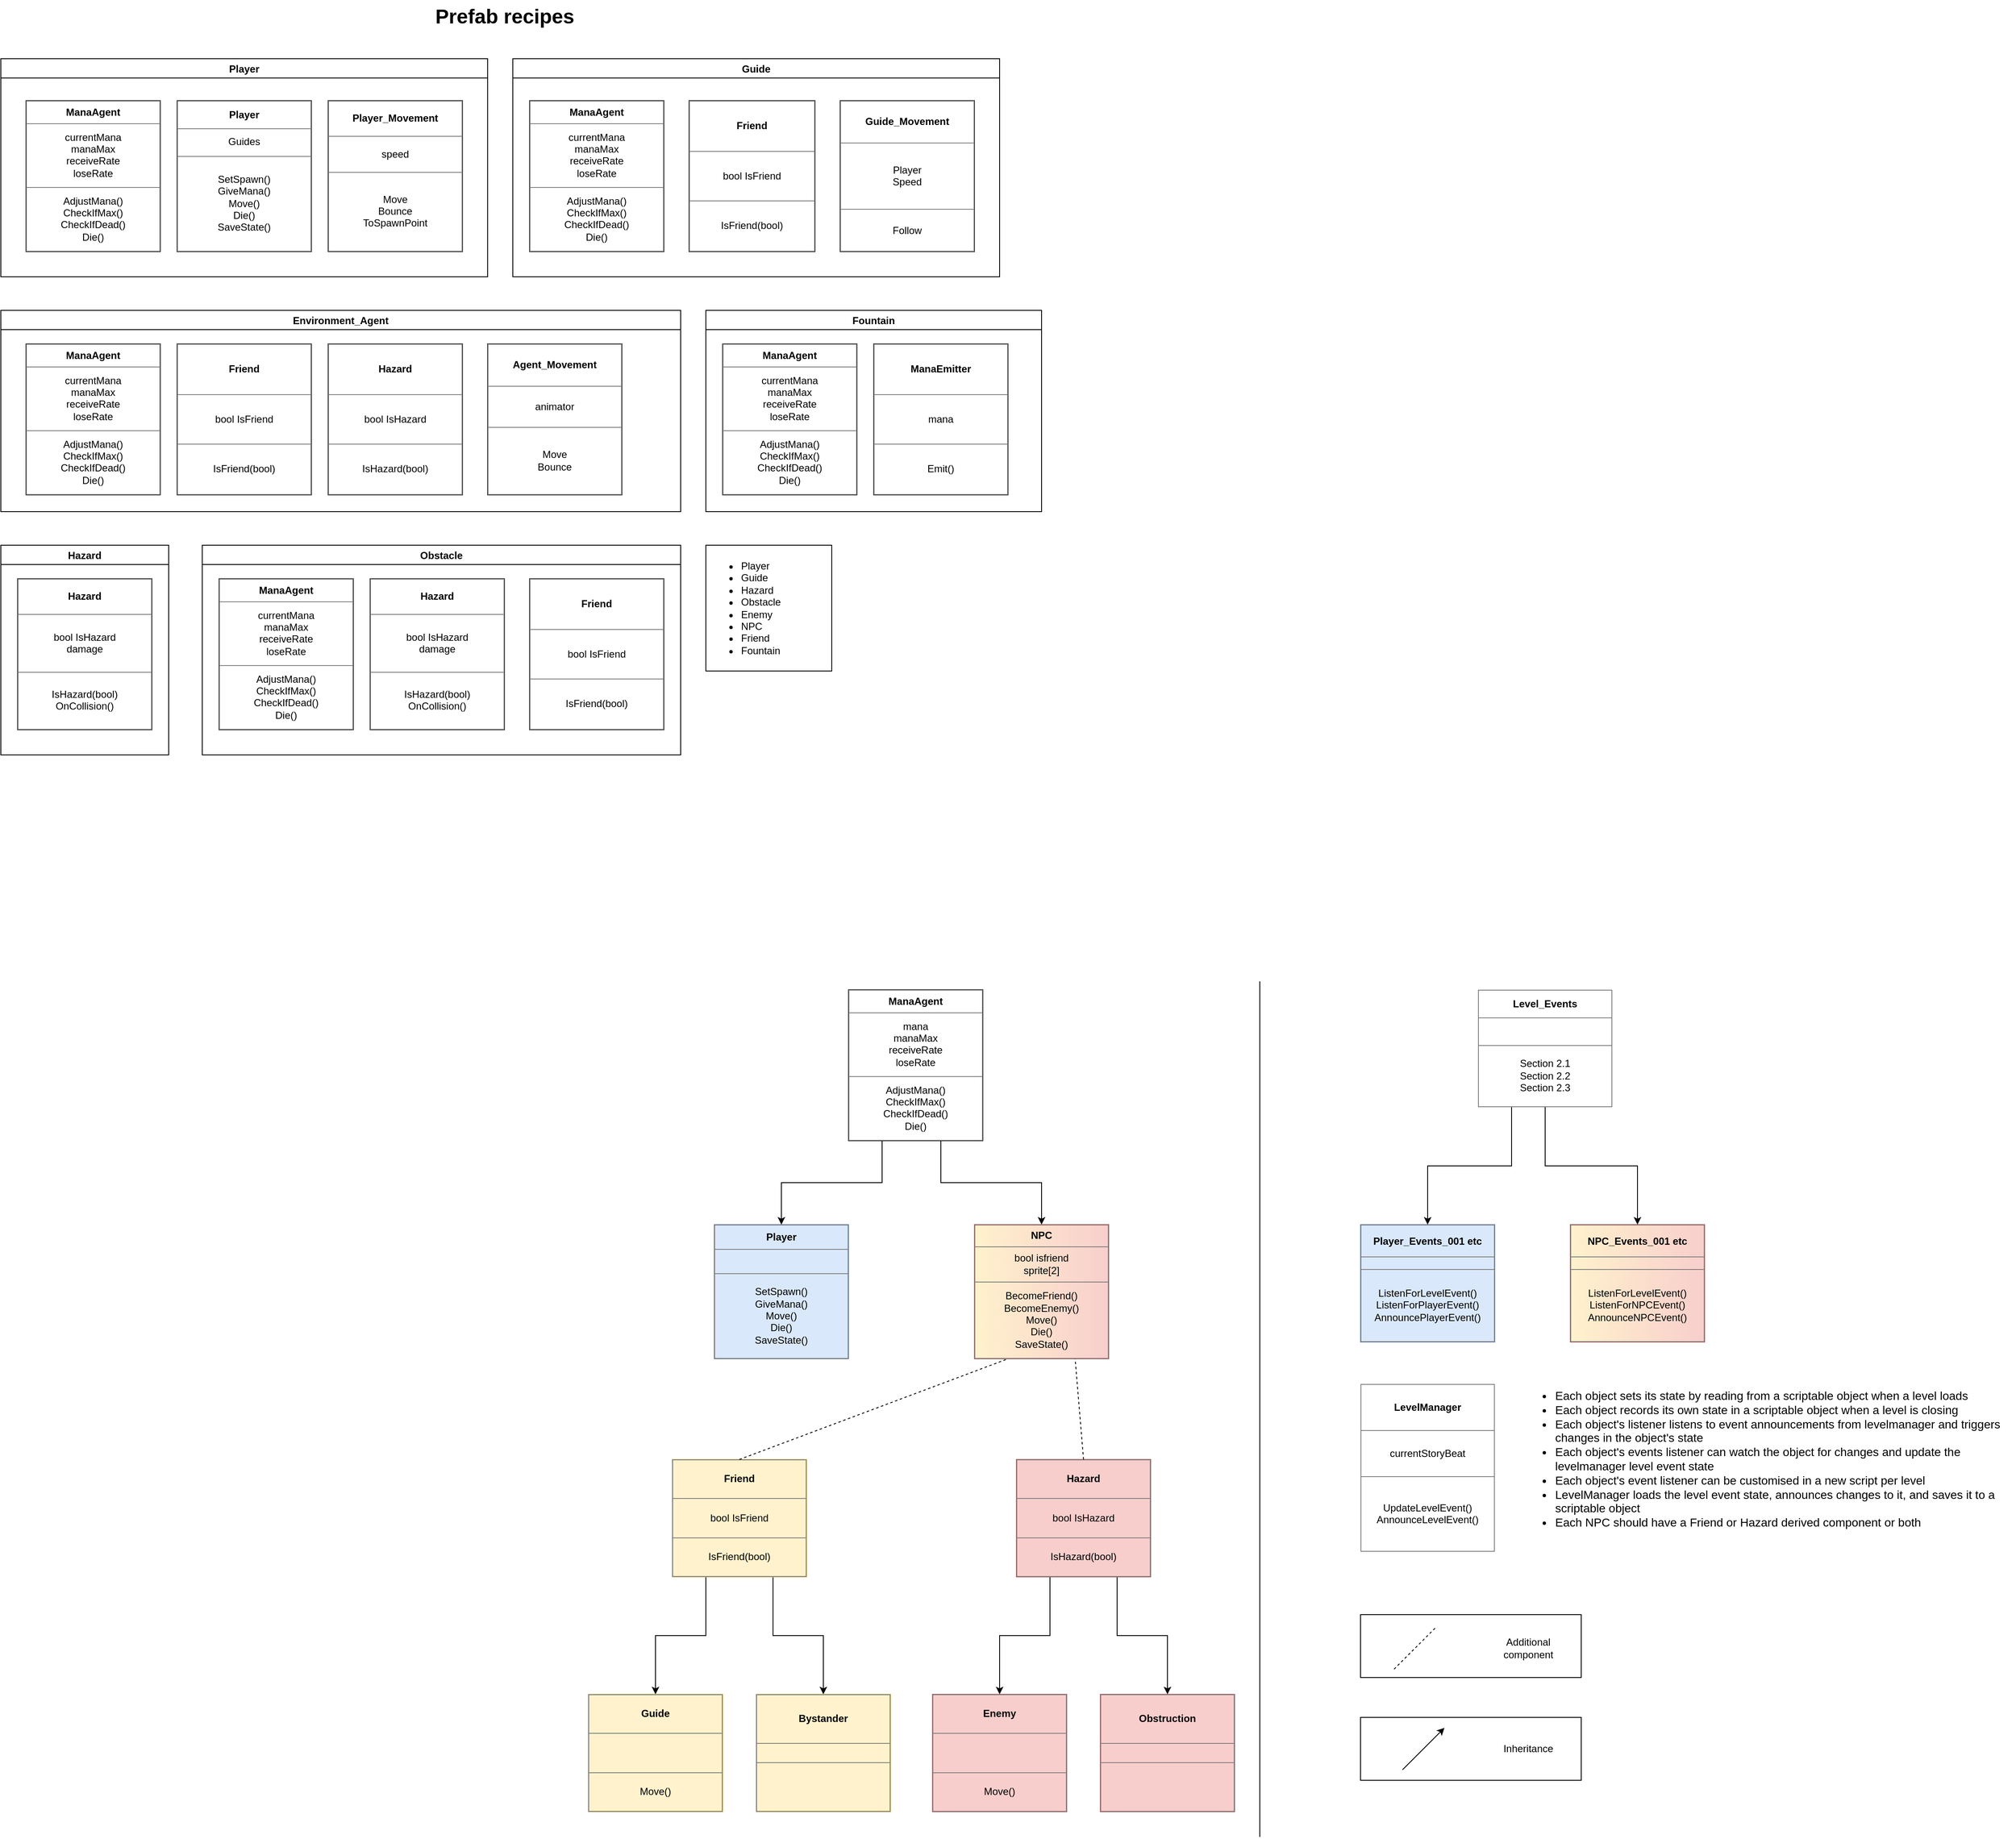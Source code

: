 <mxfile version="16.5.1" type="device"><diagram id="C5RBs43oDa-KdzZeNtuy" name="Page-1"><mxGraphModel dx="2277" dy="3566" grid="1" gridSize="10" guides="1" tooltips="1" connect="1" arrows="1" fold="1" page="1" pageScale="1" pageWidth="827" pageHeight="1169" math="0" shadow="0"><root><mxCell id="WIyWlLk6GJQsqaUBKTNV-0"/><mxCell id="WIyWlLk6GJQsqaUBKTNV-1" parent="WIyWlLk6GJQsqaUBKTNV-0"/><mxCell id="e1bQTVTde_CiJut2HvRM-0" value="" style="edgeStyle=orthogonalEdgeStyle;rounded=0;orthogonalLoop=1;jettySize=auto;html=1;" parent="WIyWlLk6GJQsqaUBKTNV-1" source="JJqGKtvAQQaqq_MDA1x1-11" target="JJqGKtvAQQaqq_MDA1x1-13" edge="1"><mxGeometry relative="1" as="geometry"><Array as="points"><mxPoint x="360" y="230"/><mxPoint x="480" y="230"/></Array></mxGeometry></mxCell><mxCell id="JJqGKtvAQQaqq_MDA1x1-11" value="&lt;table border=&quot;1&quot; width=&quot;100%&quot; cellpadding=&quot;4&quot; style=&quot;width: 100% ; height: 100% ; border-collapse: collapse&quot;&gt;&lt;tbody&gt;&lt;tr&gt;&lt;th align=&quot;center&quot;&gt;ManaAgent&lt;/th&gt;&lt;/tr&gt;&lt;tr&gt;&lt;td align=&quot;center&quot;&gt;mana&lt;br&gt;manaMax&lt;br&gt;receiveRate&lt;br&gt;loseRate&lt;/td&gt;&lt;/tr&gt;&lt;tr&gt;&lt;td align=&quot;center&quot;&gt;AdjustMana()&lt;br&gt;CheckIfMax()&lt;br&gt;CheckIfDead()&lt;br&gt;Die()&lt;/td&gt;&lt;/tr&gt;&lt;/tbody&gt;&lt;/table&gt;" style="text;html=1;strokeColor=default;fillColor=none;overflow=fill;" parent="WIyWlLk6GJQsqaUBKTNV-1" vertex="1"><mxGeometry x="250" width="160" height="180" as="geometry"/></mxCell><mxCell id="JJqGKtvAQQaqq_MDA1x1-12" value="&lt;table border=&quot;1&quot; width=&quot;100%&quot; cellpadding=&quot;4&quot; style=&quot;width: 100% ; height: 100% ; border-collapse: collapse&quot;&gt;&lt;tbody&gt;&lt;tr&gt;&lt;th align=&quot;center&quot;&gt;Player&lt;/th&gt;&lt;/tr&gt;&lt;tr&gt;&lt;td align=&quot;center&quot;&gt;&lt;br&gt;&lt;/td&gt;&lt;/tr&gt;&lt;tr&gt;&lt;td align=&quot;center&quot;&gt;SetSpawn()&lt;br&gt;GiveMana()&lt;br&gt;Move()&lt;br&gt;Die()&lt;br&gt;SaveState()&lt;/td&gt;&lt;/tr&gt;&lt;/tbody&gt;&lt;/table&gt;" style="text;html=1;strokeColor=#6c8ebf;fillColor=#dae8fc;overflow=fill;" parent="WIyWlLk6GJQsqaUBKTNV-1" vertex="1"><mxGeometry x="90" y="280" width="160" height="160" as="geometry"/></mxCell><mxCell id="JJqGKtvAQQaqq_MDA1x1-13" value="&lt;table border=&quot;1&quot; width=&quot;100%&quot; cellpadding=&quot;4&quot; style=&quot;width: 100% ; height: 100% ; border-collapse: collapse&quot;&gt;&lt;tbody&gt;&lt;tr&gt;&lt;th align=&quot;center&quot;&gt;NPC&lt;/th&gt;&lt;/tr&gt;&lt;tr&gt;&lt;td align=&quot;center&quot;&gt;bool isfriend&lt;br&gt;sprite[2]&lt;/td&gt;&lt;/tr&gt;&lt;tr&gt;&lt;td align=&quot;center&quot;&gt;BecomeFriend()&lt;br&gt;BecomeEnemy()&lt;br&gt;Move()&lt;br&gt;Die()&lt;br&gt;SaveState()&lt;br&gt;&lt;/td&gt;&lt;/tr&gt;&lt;/tbody&gt;&lt;/table&gt;" style="text;html=1;strokeColor=#b85450;fillColor=#f8cecc;overflow=fill;gradientColor=#fff2cc;gradientDirection=west;" parent="WIyWlLk6GJQsqaUBKTNV-1" vertex="1"><mxGeometry x="400" y="280" width="160" height="160" as="geometry"/></mxCell><mxCell id="JJqGKtvAQQaqq_MDA1x1-26" value="&lt;table border=&quot;1&quot; width=&quot;100%&quot; cellpadding=&quot;4&quot; style=&quot;width: 100% ; height: 100% ; border-collapse: collapse&quot;&gt;&lt;tbody&gt;&lt;tr&gt;&lt;th align=&quot;center&quot;&gt;LevelManager&lt;/th&gt;&lt;/tr&gt;&lt;tr&gt;&lt;td align=&quot;center&quot;&gt;currentStoryBeat&lt;/td&gt;&lt;/tr&gt;&lt;tr&gt;&lt;td align=&quot;center&quot;&gt;UpdateLevelEvent()&lt;br&gt;AnnounceLevelEvent()&lt;/td&gt;&lt;/tr&gt;&lt;/tbody&gt;&lt;/table&gt;" style="text;html=1;strokeColor=none;fillColor=none;overflow=fill;" parent="WIyWlLk6GJQsqaUBKTNV-1" vertex="1"><mxGeometry x="860" y="470" width="160" height="200" as="geometry"/></mxCell><mxCell id="V4jj6j15dvXGLBqiMgRI-0" value="&lt;table border=&quot;1&quot; width=&quot;100%&quot; cellpadding=&quot;4&quot; style=&quot;width: 100% ; height: 100% ; border-collapse: collapse&quot;&gt;&lt;tbody&gt;&lt;tr&gt;&lt;th align=&quot;center&quot;&gt;Player_Events_001 etc&lt;/th&gt;&lt;/tr&gt;&lt;tr&gt;&lt;td align=&quot;center&quot;&gt;&lt;/td&gt;&lt;/tr&gt;&lt;tr&gt;&lt;td align=&quot;center&quot;&gt;ListenForLevelEvent()&lt;br&gt;ListenForPlayerEvent()&lt;br&gt;AnnouncePlayerEvent()&lt;/td&gt;&lt;/tr&gt;&lt;/tbody&gt;&lt;/table&gt;" style="text;html=1;strokeColor=#6c8ebf;fillColor=#dae8fc;overflow=fill;" parent="WIyWlLk6GJQsqaUBKTNV-1" vertex="1"><mxGeometry x="860" y="280" width="160" height="140" as="geometry"/></mxCell><mxCell id="V4jj6j15dvXGLBqiMgRI-1" value="&lt;table border=&quot;1&quot; width=&quot;100%&quot; cellpadding=&quot;4&quot; style=&quot;width: 100% ; height: 100% ; border-collapse: collapse&quot;&gt;&lt;tbody&gt;&lt;tr&gt;&lt;th align=&quot;center&quot;&gt;NPC_Events_001 etc&lt;/th&gt;&lt;/tr&gt;&lt;tr&gt;&lt;td align=&quot;center&quot;&gt;&lt;/td&gt;&lt;/tr&gt;&lt;tr&gt;&lt;td align=&quot;center&quot;&gt;ListenForLevelEvent()&lt;br&gt;ListenForNPCEvent()&lt;br&gt;AnnounceNPCEvent()&lt;br&gt;&lt;/td&gt;&lt;/tr&gt;&lt;/tbody&gt;&lt;/table&gt;" style="text;html=1;strokeColor=#b85450;fillColor=#f8cecc;overflow=fill;gradientColor=#fff2cc;gradientDirection=west;" parent="WIyWlLk6GJQsqaUBKTNV-1" vertex="1"><mxGeometry x="1110" y="280" width="160" height="140" as="geometry"/></mxCell><mxCell id="V4jj6j15dvXGLBqiMgRI-5" value="&lt;ul style=&quot;font-size: 14px&quot;&gt;&lt;li style=&quot;font-size: 14px&quot;&gt;Each object sets its state by reading from a scriptable object when a level loads&lt;/li&gt;&lt;li style=&quot;font-size: 14px&quot;&gt;Each object records its own state in a scriptable object when a level is closing&lt;/li&gt;&lt;li style=&quot;font-size: 14px&quot;&gt;Each object's listener listens to event announcements from levelmanager and triggers changes in the object's state&lt;/li&gt;&lt;li&gt;Each object's events listener can watch the object for changes and update the levelmanager level event state&lt;/li&gt;&lt;li style=&quot;font-size: 14px&quot;&gt;&lt;span&gt;Each object's event listener can be customised in a new script per level&lt;/span&gt;&lt;br&gt;&lt;/li&gt;&lt;li style=&quot;font-size: 14px&quot;&gt;LevelManager loads the level event state, announces changes to it, and saves it to a scriptable object&lt;/li&gt;&lt;li style=&quot;font-size: 14px&quot;&gt;Each NPC should have a Friend or Hazard derived component or both&lt;/li&gt;&lt;/ul&gt;" style="text;html=1;strokeColor=none;fillColor=none;align=left;verticalAlign=top;whiteSpace=wrap;rounded=0;fontSize=14;" parent="WIyWlLk6GJQsqaUBKTNV-1" vertex="1"><mxGeometry x="1050" y="455" width="590" height="245" as="geometry"/></mxCell><mxCell id="V4jj6j15dvXGLBqiMgRI-6" value="" style="endArrow=none;html=1;rounded=0;" parent="WIyWlLk6GJQsqaUBKTNV-1" edge="1"><mxGeometry width="50" height="50" relative="1" as="geometry"><mxPoint x="740" y="-10" as="sourcePoint"/><mxPoint x="740" y="1010" as="targetPoint"/></mxGeometry></mxCell><mxCell id="e1bQTVTde_CiJut2HvRM-2" value="" style="edgeStyle=orthogonalEdgeStyle;rounded=0;orthogonalLoop=1;jettySize=auto;html=1;entryX=0.5;entryY=0;entryDx=0;entryDy=0;" parent="WIyWlLk6GJQsqaUBKTNV-1" target="JJqGKtvAQQaqq_MDA1x1-12" edge="1"><mxGeometry relative="1" as="geometry"><mxPoint x="290" y="180" as="sourcePoint"/><mxPoint x="290" y="280" as="targetPoint"/><Array as="points"><mxPoint x="290" y="230"/><mxPoint x="170" y="230"/></Array></mxGeometry></mxCell><mxCell id="e1bQTVTde_CiJut2HvRM-4" style="edgeStyle=orthogonalEdgeStyle;rounded=0;orthogonalLoop=1;jettySize=auto;html=1;exitX=0.5;exitY=1;exitDx=0;exitDy=0;entryX=0.5;entryY=0;entryDx=0;entryDy=0;" parent="WIyWlLk6GJQsqaUBKTNV-1" source="e1bQTVTde_CiJut2HvRM-3" target="V4jj6j15dvXGLBqiMgRI-1" edge="1"><mxGeometry relative="1" as="geometry"/></mxCell><mxCell id="e1bQTVTde_CiJut2HvRM-5" style="edgeStyle=orthogonalEdgeStyle;rounded=0;orthogonalLoop=1;jettySize=auto;html=1;exitX=0.25;exitY=1;exitDx=0;exitDy=0;entryX=0.5;entryY=0;entryDx=0;entryDy=0;" parent="WIyWlLk6GJQsqaUBKTNV-1" source="e1bQTVTde_CiJut2HvRM-3" target="V4jj6j15dvXGLBqiMgRI-0" edge="1"><mxGeometry relative="1" as="geometry"/></mxCell><mxCell id="e1bQTVTde_CiJut2HvRM-3" value="&lt;table border=&quot;1&quot; width=&quot;100%&quot; cellpadding=&quot;4&quot; style=&quot;width: 100% ; height: 100% ; border-collapse: collapse&quot;&gt;&lt;tbody&gt;&lt;tr&gt;&lt;th align=&quot;center&quot;&gt;&lt;b&gt;Level_Events&lt;/b&gt;&lt;/th&gt;&lt;/tr&gt;&lt;tr&gt;&lt;td align=&quot;center&quot;&gt;&lt;br&gt;&lt;/td&gt;&lt;/tr&gt;&lt;tr&gt;&lt;td align=&quot;center&quot;&gt;Section 2.1&lt;br&gt;Section 2.2&lt;br&gt;Section 2.3&lt;/td&gt;&lt;/tr&gt;&lt;/tbody&gt;&lt;/table&gt;" style="text;html=1;strokeColor=none;fillColor=none;overflow=fill;" parent="WIyWlLk6GJQsqaUBKTNV-1" vertex="1"><mxGeometry x="1000" width="160" height="140" as="geometry"/></mxCell><mxCell id="0u1ooYuGhQvfVJcM0j4L-2" value="" style="edgeStyle=orthogonalEdgeStyle;rounded=0;orthogonalLoop=1;jettySize=auto;html=1;" parent="WIyWlLk6GJQsqaUBKTNV-1" source="0u1ooYuGhQvfVJcM0j4L-0" target="0u1ooYuGhQvfVJcM0j4L-1" edge="1"><mxGeometry relative="1" as="geometry"><Array as="points"><mxPoint x="80" y="770"/><mxPoint x="20" y="770"/></Array></mxGeometry></mxCell><mxCell id="0u1ooYuGhQvfVJcM0j4L-4" value="" style="edgeStyle=orthogonalEdgeStyle;rounded=0;orthogonalLoop=1;jettySize=auto;html=1;" parent="WIyWlLk6GJQsqaUBKTNV-1" source="0u1ooYuGhQvfVJcM0j4L-0" target="0u1ooYuGhQvfVJcM0j4L-3" edge="1"><mxGeometry relative="1" as="geometry"><Array as="points"><mxPoint x="160" y="770"/><mxPoint x="220" y="770"/></Array></mxGeometry></mxCell><mxCell id="0u1ooYuGhQvfVJcM0j4L-0" value="&lt;table border=&quot;1&quot; width=&quot;100%&quot; cellpadding=&quot;4&quot; style=&quot;width: 100% ; height: 100% ; border-collapse: collapse&quot;&gt;&lt;tbody&gt;&lt;tr&gt;&lt;th align=&quot;center&quot;&gt;Friend&lt;/th&gt;&lt;/tr&gt;&lt;tr&gt;&lt;td align=&quot;center&quot;&gt;bool IsFriend&lt;/td&gt;&lt;/tr&gt;&lt;tr&gt;&lt;td align=&quot;center&quot;&gt;IsFriend(bool)&lt;/td&gt;&lt;/tr&gt;&lt;/tbody&gt;&lt;/table&gt;" style="text;html=1;strokeColor=#d6b656;fillColor=#fff2cc;overflow=fill;" parent="WIyWlLk6GJQsqaUBKTNV-1" vertex="1"><mxGeometry x="40" y="560" width="160" height="140" as="geometry"/></mxCell><mxCell id="0u1ooYuGhQvfVJcM0j4L-1" value="&lt;table border=&quot;1&quot; width=&quot;100%&quot; cellpadding=&quot;4&quot; style=&quot;width: 100% ; height: 100% ; border-collapse: collapse&quot;&gt;&lt;tbody&gt;&lt;tr&gt;&lt;th align=&quot;center&quot;&gt;Guide&lt;/th&gt;&lt;/tr&gt;&lt;tr&gt;&lt;td align=&quot;center&quot;&gt;&lt;br&gt;&lt;/td&gt;&lt;/tr&gt;&lt;tr&gt;&lt;td align=&quot;center&quot;&gt;Move()&lt;/td&gt;&lt;/tr&gt;&lt;/tbody&gt;&lt;/table&gt;" style="text;html=1;strokeColor=#d6b656;fillColor=#fff2cc;overflow=fill;" parent="WIyWlLk6GJQsqaUBKTNV-1" vertex="1"><mxGeometry x="-60" y="840" width="160" height="140" as="geometry"/></mxCell><mxCell id="0u1ooYuGhQvfVJcM0j4L-3" value="&lt;table border=&quot;1&quot; width=&quot;100%&quot; cellpadding=&quot;4&quot; style=&quot;width: 100% ; height: 100% ; border-collapse: collapse&quot;&gt;&lt;tbody&gt;&lt;tr&gt;&lt;th align=&quot;center&quot;&gt;Bystander&lt;/th&gt;&lt;/tr&gt;&lt;tr&gt;&lt;td align=&quot;center&quot;&gt;&lt;/td&gt;&lt;/tr&gt;&lt;tr&gt;&lt;td align=&quot;center&quot;&gt;&lt;br&gt;&lt;/td&gt;&lt;/tr&gt;&lt;/tbody&gt;&lt;/table&gt;" style="text;html=1;strokeColor=#d6b656;fillColor=#fff2cc;overflow=fill;" parent="WIyWlLk6GJQsqaUBKTNV-1" vertex="1"><mxGeometry x="140" y="840" width="160" height="140" as="geometry"/></mxCell><mxCell id="0u1ooYuGhQvfVJcM0j4L-5" value="" style="edgeStyle=orthogonalEdgeStyle;rounded=0;orthogonalLoop=1;jettySize=auto;html=1;" parent="WIyWlLk6GJQsqaUBKTNV-1" source="0u1ooYuGhQvfVJcM0j4L-7" target="0u1ooYuGhQvfVJcM0j4L-8" edge="1"><mxGeometry relative="1" as="geometry"><Array as="points"><mxPoint x="490" y="770"/><mxPoint x="430" y="770"/></Array></mxGeometry></mxCell><mxCell id="0u1ooYuGhQvfVJcM0j4L-6" value="" style="edgeStyle=orthogonalEdgeStyle;rounded=0;orthogonalLoop=1;jettySize=auto;html=1;" parent="WIyWlLk6GJQsqaUBKTNV-1" source="0u1ooYuGhQvfVJcM0j4L-7" target="0u1ooYuGhQvfVJcM0j4L-9" edge="1"><mxGeometry relative="1" as="geometry"><Array as="points"><mxPoint x="570" y="770"/><mxPoint x="630" y="770"/></Array></mxGeometry></mxCell><mxCell id="0u1ooYuGhQvfVJcM0j4L-7" value="&lt;table border=&quot;1&quot; width=&quot;100%&quot; cellpadding=&quot;4&quot; style=&quot;width: 100% ; height: 100% ; border-collapse: collapse&quot;&gt;&lt;tbody&gt;&lt;tr&gt;&lt;th align=&quot;center&quot;&gt;Hazard&lt;/th&gt;&lt;/tr&gt;&lt;tr&gt;&lt;td align=&quot;center&quot;&gt;bool IsHazard&lt;/td&gt;&lt;/tr&gt;&lt;tr&gt;&lt;td align=&quot;center&quot;&gt;IsHazard(bool)&lt;/td&gt;&lt;/tr&gt;&lt;/tbody&gt;&lt;/table&gt;" style="text;html=1;strokeColor=#b85450;fillColor=#f8cecc;overflow=fill;" parent="WIyWlLk6GJQsqaUBKTNV-1" vertex="1"><mxGeometry x="450" y="560" width="160" height="140" as="geometry"/></mxCell><mxCell id="0u1ooYuGhQvfVJcM0j4L-8" value="&lt;table border=&quot;1&quot; width=&quot;100%&quot; cellpadding=&quot;4&quot; style=&quot;width: 100% ; height: 100% ; border-collapse: collapse&quot;&gt;&lt;tbody&gt;&lt;tr&gt;&lt;th align=&quot;center&quot;&gt;Enemy&lt;/th&gt;&lt;/tr&gt;&lt;tr&gt;&lt;td align=&quot;center&quot;&gt;&lt;br&gt;&lt;/td&gt;&lt;/tr&gt;&lt;tr&gt;&lt;td align=&quot;center&quot;&gt;Move()&lt;/td&gt;&lt;/tr&gt;&lt;/tbody&gt;&lt;/table&gt;" style="text;html=1;strokeColor=#b85450;fillColor=#f8cecc;overflow=fill;" parent="WIyWlLk6GJQsqaUBKTNV-1" vertex="1"><mxGeometry x="350" y="840" width="160" height="140" as="geometry"/></mxCell><mxCell id="0u1ooYuGhQvfVJcM0j4L-9" value="&lt;table border=&quot;1&quot; width=&quot;100%&quot; cellpadding=&quot;4&quot; style=&quot;width: 100% ; height: 100% ; border-collapse: collapse&quot;&gt;&lt;tbody&gt;&lt;tr&gt;&lt;th align=&quot;center&quot;&gt;Obstruction&lt;/th&gt;&lt;/tr&gt;&lt;tr&gt;&lt;td align=&quot;center&quot;&gt;&lt;/td&gt;&lt;/tr&gt;&lt;tr&gt;&lt;td align=&quot;center&quot;&gt;&lt;br&gt;&lt;/td&gt;&lt;/tr&gt;&lt;/tbody&gt;&lt;/table&gt;" style="text;html=1;strokeColor=#b85450;fillColor=#f8cecc;overflow=fill;" parent="WIyWlLk6GJQsqaUBKTNV-1" vertex="1"><mxGeometry x="550" y="840" width="160" height="140" as="geometry"/></mxCell><mxCell id="0u1ooYuGhQvfVJcM0j4L-10" value="" style="endArrow=none;dashed=1;html=1;rounded=0;entryX=0.25;entryY=1;entryDx=0;entryDy=0;exitX=0.5;exitY=0;exitDx=0;exitDy=0;" parent="WIyWlLk6GJQsqaUBKTNV-1" source="0u1ooYuGhQvfVJcM0j4L-0" target="JJqGKtvAQQaqq_MDA1x1-13" edge="1"><mxGeometry width="50" height="50" relative="1" as="geometry"><mxPoint x="340" y="570" as="sourcePoint"/><mxPoint x="390" y="520" as="targetPoint"/></mxGeometry></mxCell><mxCell id="0u1ooYuGhQvfVJcM0j4L-11" value="" style="endArrow=none;dashed=1;html=1;rounded=0;entryX=0.75;entryY=1;entryDx=0;entryDy=0;exitX=0.5;exitY=0;exitDx=0;exitDy=0;" parent="WIyWlLk6GJQsqaUBKTNV-1" source="0u1ooYuGhQvfVJcM0j4L-7" target="JJqGKtvAQQaqq_MDA1x1-13" edge="1"><mxGeometry width="50" height="50" relative="1" as="geometry"><mxPoint x="130" y="570" as="sourcePoint"/><mxPoint x="450" y="450" as="targetPoint"/></mxGeometry></mxCell><mxCell id="0u1ooYuGhQvfVJcM0j4L-12" value="" style="endArrow=none;dashed=1;html=1;rounded=0;" parent="WIyWlLk6GJQsqaUBKTNV-1" edge="1"><mxGeometry width="50" height="50" relative="1" as="geometry"><mxPoint x="900" y="810" as="sourcePoint"/><mxPoint x="950" y="760" as="targetPoint"/></mxGeometry></mxCell><mxCell id="0u1ooYuGhQvfVJcM0j4L-13" value="" style="endArrow=classic;html=1;rounded=0;" parent="WIyWlLk6GJQsqaUBKTNV-1" edge="1"><mxGeometry width="50" height="50" relative="1" as="geometry"><mxPoint x="910" y="930" as="sourcePoint"/><mxPoint x="960" y="880" as="targetPoint"/></mxGeometry></mxCell><mxCell id="0u1ooYuGhQvfVJcM0j4L-15" value="Inheritance" style="text;html=1;strokeColor=none;fillColor=none;align=center;verticalAlign=middle;whiteSpace=wrap;rounded=0;" parent="WIyWlLk6GJQsqaUBKTNV-1" vertex="1"><mxGeometry x="1030" y="890" width="60" height="30" as="geometry"/></mxCell><mxCell id="0u1ooYuGhQvfVJcM0j4L-16" value="Additional component" style="text;html=1;strokeColor=none;fillColor=none;align=center;verticalAlign=middle;whiteSpace=wrap;rounded=0;" parent="WIyWlLk6GJQsqaUBKTNV-1" vertex="1"><mxGeometry x="1030" y="770" width="60" height="30" as="geometry"/></mxCell><mxCell id="0u1ooYuGhQvfVJcM0j4L-18" value="" style="rounded=0;whiteSpace=wrap;html=1;fillColor=none;" parent="WIyWlLk6GJQsqaUBKTNV-1" vertex="1"><mxGeometry x="860" y="745" width="263" height="75" as="geometry"/></mxCell><mxCell id="0u1ooYuGhQvfVJcM0j4L-19" value="" style="rounded=0;whiteSpace=wrap;html=1;fillColor=none;" parent="WIyWlLk6GJQsqaUBKTNV-1" vertex="1"><mxGeometry x="860" y="867.5" width="263" height="75" as="geometry"/></mxCell><mxCell id="XOFaoK4tvOtSbhLicTAv-2" value="Player" style="swimlane;strokeColor=default;fillColor=none;" vertex="1" parent="WIyWlLk6GJQsqaUBKTNV-1"><mxGeometry x="-760" y="-1110" width="580" height="260" as="geometry"/></mxCell><mxCell id="XOFaoK4tvOtSbhLicTAv-3" value="&lt;table border=&quot;1&quot; width=&quot;100%&quot; cellpadding=&quot;4&quot; style=&quot;width: 100% ; height: 100% ; border-collapse: collapse&quot;&gt;&lt;tbody&gt;&lt;tr&gt;&lt;th align=&quot;center&quot;&gt;ManaAgent&lt;/th&gt;&lt;/tr&gt;&lt;tr&gt;&lt;td align=&quot;center&quot;&gt;currentMana&lt;br&gt;manaMax&lt;br&gt;receiveRate&lt;br&gt;loseRate&lt;/td&gt;&lt;/tr&gt;&lt;tr&gt;&lt;td align=&quot;center&quot;&gt;AdjustMana()&lt;br&gt;CheckIfMax()&lt;br&gt;CheckIfDead()&lt;br&gt;Die()&lt;/td&gt;&lt;/tr&gt;&lt;/tbody&gt;&lt;/table&gt;" style="text;html=1;strokeColor=default;fillColor=none;overflow=fill;" vertex="1" parent="XOFaoK4tvOtSbhLicTAv-2"><mxGeometry x="30" y="50" width="160" height="180" as="geometry"/></mxCell><mxCell id="XOFaoK4tvOtSbhLicTAv-4" value="&lt;table border=&quot;1&quot; width=&quot;100%&quot; cellpadding=&quot;4&quot; style=&quot;width: 100% ; height: 100% ; border-collapse: collapse&quot;&gt;&lt;tbody&gt;&lt;tr&gt;&lt;th align=&quot;center&quot;&gt;Player&lt;/th&gt;&lt;/tr&gt;&lt;tr&gt;&lt;td align=&quot;center&quot;&gt;Guides&lt;/td&gt;&lt;/tr&gt;&lt;tr&gt;&lt;td align=&quot;center&quot;&gt;SetSpawn()&lt;br&gt;GiveMana()&lt;br&gt;Move()&lt;br&gt;Die()&lt;br&gt;SaveState()&lt;/td&gt;&lt;/tr&gt;&lt;/tbody&gt;&lt;/table&gt;" style="text;html=1;overflow=fill;strokeColor=default;fillColor=none;" vertex="1" parent="XOFaoK4tvOtSbhLicTAv-2"><mxGeometry x="210" y="50" width="160" height="180" as="geometry"/></mxCell><mxCell id="XOFaoK4tvOtSbhLicTAv-5" value="&lt;table border=&quot;1&quot; width=&quot;100%&quot; cellpadding=&quot;4&quot; style=&quot;width: 100% ; height: 100% ; border-collapse: collapse&quot;&gt;&lt;tbody&gt;&lt;tr&gt;&lt;th align=&quot;center&quot;&gt;Player_Movement&lt;/th&gt;&lt;/tr&gt;&lt;tr&gt;&lt;td align=&quot;center&quot;&gt;speed&lt;br&gt;&lt;/td&gt;&lt;/tr&gt;&lt;tr&gt;&lt;td align=&quot;center&quot;&gt;Move&lt;br&gt;Bounce&lt;br&gt;ToSpawnPoint&lt;/td&gt;&lt;/tr&gt;&lt;/tbody&gt;&lt;/table&gt;" style="text;html=1;strokeColor=default;fillColor=none;overflow=fill;" vertex="1" parent="XOFaoK4tvOtSbhLicTAv-2"><mxGeometry x="390" y="50" width="160" height="180" as="geometry"/></mxCell><mxCell id="XOFaoK4tvOtSbhLicTAv-6" value="Guide" style="swimlane;strokeColor=default;fillColor=none;" vertex="1" parent="WIyWlLk6GJQsqaUBKTNV-1"><mxGeometry x="-150" y="-1110" width="580" height="260" as="geometry"/></mxCell><mxCell id="XOFaoK4tvOtSbhLicTAv-7" value="&lt;table border=&quot;1&quot; width=&quot;100%&quot; cellpadding=&quot;4&quot; style=&quot;width: 100% ; height: 100% ; border-collapse: collapse&quot;&gt;&lt;tbody&gt;&lt;tr&gt;&lt;th align=&quot;center&quot;&gt;ManaAgent&lt;/th&gt;&lt;/tr&gt;&lt;tr&gt;&lt;td align=&quot;center&quot;&gt;currentMana&lt;br&gt;manaMax&lt;br&gt;receiveRate&lt;br&gt;loseRate&lt;/td&gt;&lt;/tr&gt;&lt;tr&gt;&lt;td align=&quot;center&quot;&gt;AdjustMana()&lt;br&gt;CheckIfMax()&lt;br&gt;CheckIfDead()&lt;br&gt;Die()&lt;/td&gt;&lt;/tr&gt;&lt;/tbody&gt;&lt;/table&gt;" style="text;html=1;strokeColor=default;fillColor=none;overflow=fill;" vertex="1" parent="XOFaoK4tvOtSbhLicTAv-6"><mxGeometry x="20" y="50" width="160" height="180" as="geometry"/></mxCell><mxCell id="XOFaoK4tvOtSbhLicTAv-8" value="&lt;table border=&quot;1&quot; width=&quot;100%&quot; cellpadding=&quot;4&quot; style=&quot;width: 100% ; height: 100% ; border-collapse: collapse&quot;&gt;&lt;tbody&gt;&lt;tr&gt;&lt;th align=&quot;center&quot;&gt;Guide_Movement&lt;/th&gt;&lt;/tr&gt;&lt;tr&gt;&lt;td align=&quot;center&quot;&gt;Player&lt;br&gt;Speed&lt;/td&gt;&lt;/tr&gt;&lt;tr&gt;&lt;td align=&quot;center&quot;&gt;Follow&lt;/td&gt;&lt;/tr&gt;&lt;/tbody&gt;&lt;/table&gt;" style="text;html=1;overflow=fill;strokeColor=default;fillColor=none;" vertex="1" parent="XOFaoK4tvOtSbhLicTAv-6"><mxGeometry x="390" y="50" width="160" height="180" as="geometry"/></mxCell><mxCell id="XOFaoK4tvOtSbhLicTAv-9" value="&lt;table border=&quot;1&quot; width=&quot;100%&quot; cellpadding=&quot;4&quot; style=&quot;width: 100% ; height: 100% ; border-collapse: collapse&quot;&gt;&lt;tbody&gt;&lt;tr&gt;&lt;th align=&quot;center&quot;&gt;Friend&lt;/th&gt;&lt;/tr&gt;&lt;tr&gt;&lt;td align=&quot;center&quot;&gt;bool IsFriend&lt;/td&gt;&lt;/tr&gt;&lt;tr&gt;&lt;td align=&quot;center&quot;&gt;IsFriend(bool)&lt;/td&gt;&lt;/tr&gt;&lt;/tbody&gt;&lt;/table&gt;" style="text;html=1;overflow=fill;strokeColor=default;fillColor=none;" vertex="1" parent="XOFaoK4tvOtSbhLicTAv-6"><mxGeometry x="210" y="50" width="150" height="180" as="geometry"/></mxCell><mxCell id="XOFaoK4tvOtSbhLicTAv-10" value="Environment_Agent" style="swimlane;strokeColor=default;fillColor=none;" vertex="1" parent="WIyWlLk6GJQsqaUBKTNV-1"><mxGeometry x="-760" y="-810" width="810" height="240" as="geometry"/></mxCell><mxCell id="XOFaoK4tvOtSbhLicTAv-11" value="&lt;table border=&quot;1&quot; width=&quot;100%&quot; cellpadding=&quot;4&quot; style=&quot;width: 100% ; height: 100% ; border-collapse: collapse&quot;&gt;&lt;tbody&gt;&lt;tr&gt;&lt;th align=&quot;center&quot;&gt;ManaAgent&lt;/th&gt;&lt;/tr&gt;&lt;tr&gt;&lt;td align=&quot;center&quot;&gt;currentMana&lt;br&gt;manaMax&lt;br&gt;receiveRate&lt;br&gt;loseRate&lt;/td&gt;&lt;/tr&gt;&lt;tr&gt;&lt;td align=&quot;center&quot;&gt;AdjustMana()&lt;br&gt;CheckIfMax()&lt;br&gt;CheckIfDead()&lt;br&gt;Die()&lt;/td&gt;&lt;/tr&gt;&lt;/tbody&gt;&lt;/table&gt;" style="text;html=1;strokeColor=default;fillColor=none;overflow=fill;" vertex="1" parent="XOFaoK4tvOtSbhLicTAv-10"><mxGeometry x="30" y="40" width="160" height="180" as="geometry"/></mxCell><mxCell id="XOFaoK4tvOtSbhLicTAv-12" value="&lt;table border=&quot;1&quot; width=&quot;100%&quot; cellpadding=&quot;4&quot; style=&quot;width: 100% ; height: 100% ; border-collapse: collapse&quot;&gt;&lt;tbody&gt;&lt;tr&gt;&lt;th align=&quot;center&quot;&gt;Friend&lt;/th&gt;&lt;/tr&gt;&lt;tr&gt;&lt;td align=&quot;center&quot;&gt;bool IsFriend&lt;/td&gt;&lt;/tr&gt;&lt;tr&gt;&lt;td align=&quot;center&quot;&gt;IsFriend(bool)&lt;/td&gt;&lt;/tr&gt;&lt;/tbody&gt;&lt;/table&gt;" style="text;html=1;overflow=fill;strokeColor=default;fillColor=none;" vertex="1" parent="XOFaoK4tvOtSbhLicTAv-10"><mxGeometry x="210" y="40" width="160" height="180" as="geometry"/></mxCell><mxCell id="XOFaoK4tvOtSbhLicTAv-13" value="&lt;table border=&quot;1&quot; width=&quot;100%&quot; cellpadding=&quot;4&quot; style=&quot;width: 100% ; height: 100% ; border-collapse: collapse&quot;&gt;&lt;tbody&gt;&lt;tr&gt;&lt;th align=&quot;center&quot;&gt;Hazard&lt;/th&gt;&lt;/tr&gt;&lt;tr&gt;&lt;td align=&quot;center&quot;&gt;bool IsHazard&lt;/td&gt;&lt;/tr&gt;&lt;tr&gt;&lt;td align=&quot;center&quot;&gt;IsHazard(bool)&lt;/td&gt;&lt;/tr&gt;&lt;/tbody&gt;&lt;/table&gt;" style="text;html=1;overflow=fill;strokeColor=default;fillColor=none;" vertex="1" parent="XOFaoK4tvOtSbhLicTAv-10"><mxGeometry x="390" y="40" width="160" height="180" as="geometry"/></mxCell><mxCell id="XOFaoK4tvOtSbhLicTAv-14" value="&lt;table border=&quot;1&quot; width=&quot;100%&quot; cellpadding=&quot;4&quot; style=&quot;width: 100% ; height: 100% ; border-collapse: collapse&quot;&gt;&lt;tbody&gt;&lt;tr&gt;&lt;th align=&quot;center&quot;&gt;Agent_Movement&lt;/th&gt;&lt;/tr&gt;&lt;tr&gt;&lt;td align=&quot;center&quot;&gt;animator&lt;/td&gt;&lt;/tr&gt;&lt;tr&gt;&lt;td align=&quot;center&quot;&gt;Move&lt;br&gt;Bounce&lt;br&gt;&lt;/td&gt;&lt;/tr&gt;&lt;/tbody&gt;&lt;/table&gt;" style="text;html=1;strokeColor=default;fillColor=none;overflow=fill;" vertex="1" parent="XOFaoK4tvOtSbhLicTAv-10"><mxGeometry x="580" y="40" width="160" height="180" as="geometry"/></mxCell><mxCell id="XOFaoK4tvOtSbhLicTAv-15" value="&lt;ul&gt;&lt;li&gt;Player&lt;/li&gt;&lt;li&gt;Guide&lt;/li&gt;&lt;li&gt;Hazard&lt;/li&gt;&lt;li&gt;Obstacle&lt;/li&gt;&lt;li&gt;Enemy&lt;/li&gt;&lt;li&gt;NPC&lt;/li&gt;&lt;li&gt;Friend&lt;/li&gt;&lt;li&gt;Fountain&lt;/li&gt;&lt;/ul&gt;" style="text;strokeColor=default;fillColor=none;html=1;whiteSpace=wrap;verticalAlign=middle;overflow=hidden;" vertex="1" parent="WIyWlLk6GJQsqaUBKTNV-1"><mxGeometry x="80" y="-530" width="150" height="150" as="geometry"/></mxCell><mxCell id="XOFaoK4tvOtSbhLicTAv-16" value="Hazard" style="swimlane;strokeColor=default;fillColor=none;" vertex="1" parent="WIyWlLk6GJQsqaUBKTNV-1"><mxGeometry x="-760" y="-530" width="200" height="250" as="geometry"/></mxCell><mxCell id="XOFaoK4tvOtSbhLicTAv-17" value="&lt;table border=&quot;1&quot; width=&quot;100%&quot; cellpadding=&quot;4&quot; style=&quot;width: 100% ; height: 100% ; border-collapse: collapse&quot;&gt;&lt;tbody&gt;&lt;tr&gt;&lt;th align=&quot;center&quot;&gt;Hazard&lt;/th&gt;&lt;/tr&gt;&lt;tr&gt;&lt;td align=&quot;center&quot;&gt;bool IsHazard&lt;br&gt;damage&lt;/td&gt;&lt;/tr&gt;&lt;tr&gt;&lt;td align=&quot;center&quot;&gt;IsHazard(bool)&lt;br&gt;OnCollision()&lt;/td&gt;&lt;/tr&gt;&lt;/tbody&gt;&lt;/table&gt;" style="text;html=1;overflow=fill;strokeColor=default;fillColor=none;" vertex="1" parent="XOFaoK4tvOtSbhLicTAv-16"><mxGeometry x="20" y="40" width="160" height="180" as="geometry"/></mxCell><mxCell id="XOFaoK4tvOtSbhLicTAv-18" value="Obstacle" style="swimlane;strokeColor=default;fillColor=none;" vertex="1" parent="WIyWlLk6GJQsqaUBKTNV-1"><mxGeometry x="-520" y="-530" width="570" height="250" as="geometry"/></mxCell><mxCell id="XOFaoK4tvOtSbhLicTAv-19" value="&lt;table border=&quot;1&quot; width=&quot;100%&quot; cellpadding=&quot;4&quot; style=&quot;width: 100% ; height: 100% ; border-collapse: collapse&quot;&gt;&lt;tbody&gt;&lt;tr&gt;&lt;th align=&quot;center&quot;&gt;Hazard&lt;/th&gt;&lt;/tr&gt;&lt;tr&gt;&lt;td align=&quot;center&quot;&gt;bool IsHazard&lt;br&gt;damage&lt;/td&gt;&lt;/tr&gt;&lt;tr&gt;&lt;td align=&quot;center&quot;&gt;IsHazard(bool)&lt;br&gt;OnCollision()&lt;/td&gt;&lt;/tr&gt;&lt;/tbody&gt;&lt;/table&gt;" style="text;html=1;overflow=fill;strokeColor=default;fillColor=none;" vertex="1" parent="XOFaoK4tvOtSbhLicTAv-18"><mxGeometry x="200" y="40" width="160" height="180" as="geometry"/></mxCell><mxCell id="XOFaoK4tvOtSbhLicTAv-21" value="&lt;table border=&quot;1&quot; width=&quot;100%&quot; cellpadding=&quot;4&quot; style=&quot;width: 100% ; height: 100% ; border-collapse: collapse&quot;&gt;&lt;tbody&gt;&lt;tr&gt;&lt;th align=&quot;center&quot;&gt;ManaAgent&lt;/th&gt;&lt;/tr&gt;&lt;tr&gt;&lt;td align=&quot;center&quot;&gt;currentMana&lt;br&gt;manaMax&lt;br&gt;receiveRate&lt;br&gt;loseRate&lt;/td&gt;&lt;/tr&gt;&lt;tr&gt;&lt;td align=&quot;center&quot;&gt;AdjustMana()&lt;br&gt;CheckIfMax()&lt;br&gt;CheckIfDead()&lt;br&gt;Die()&lt;/td&gt;&lt;/tr&gt;&lt;/tbody&gt;&lt;/table&gt;" style="text;html=1;strokeColor=default;fillColor=none;overflow=fill;" vertex="1" parent="XOFaoK4tvOtSbhLicTAv-18"><mxGeometry x="20" y="40" width="160" height="180" as="geometry"/></mxCell><mxCell id="XOFaoK4tvOtSbhLicTAv-22" value="&lt;table border=&quot;1&quot; width=&quot;100%&quot; cellpadding=&quot;4&quot; style=&quot;width: 100% ; height: 100% ; border-collapse: collapse&quot;&gt;&lt;tbody&gt;&lt;tr&gt;&lt;th align=&quot;center&quot;&gt;Friend&lt;/th&gt;&lt;/tr&gt;&lt;tr&gt;&lt;td align=&quot;center&quot;&gt;bool IsFriend&lt;/td&gt;&lt;/tr&gt;&lt;tr&gt;&lt;td align=&quot;center&quot;&gt;IsFriend(bool)&lt;/td&gt;&lt;/tr&gt;&lt;/tbody&gt;&lt;/table&gt;" style="text;html=1;overflow=fill;strokeColor=default;fillColor=none;" vertex="1" parent="XOFaoK4tvOtSbhLicTAv-18"><mxGeometry x="390" y="40" width="160" height="180" as="geometry"/></mxCell><mxCell id="XOFaoK4tvOtSbhLicTAv-27" value="Fountain" style="swimlane;strokeColor=default;fillColor=none;" vertex="1" parent="WIyWlLk6GJQsqaUBKTNV-1"><mxGeometry x="80" y="-810" width="400" height="240" as="geometry"/></mxCell><mxCell id="XOFaoK4tvOtSbhLicTAv-28" value="&lt;table border=&quot;1&quot; width=&quot;100%&quot; cellpadding=&quot;4&quot; style=&quot;width: 100% ; height: 100% ; border-collapse: collapse&quot;&gt;&lt;tbody&gt;&lt;tr&gt;&lt;th align=&quot;center&quot;&gt;ManaAgent&lt;/th&gt;&lt;/tr&gt;&lt;tr&gt;&lt;td align=&quot;center&quot;&gt;currentMana&lt;br&gt;manaMax&lt;br&gt;receiveRate&lt;br&gt;loseRate&lt;/td&gt;&lt;/tr&gt;&lt;tr&gt;&lt;td align=&quot;center&quot;&gt;AdjustMana()&lt;br&gt;CheckIfMax()&lt;br&gt;CheckIfDead()&lt;br&gt;Die()&lt;/td&gt;&lt;/tr&gt;&lt;/tbody&gt;&lt;/table&gt;" style="text;html=1;strokeColor=default;fillColor=none;overflow=fill;" vertex="1" parent="XOFaoK4tvOtSbhLicTAv-27"><mxGeometry x="20" y="40" width="160" height="180" as="geometry"/></mxCell><mxCell id="XOFaoK4tvOtSbhLicTAv-29" value="&lt;table border=&quot;1&quot; width=&quot;100%&quot; cellpadding=&quot;4&quot; style=&quot;width: 100% ; height: 100% ; border-collapse: collapse&quot;&gt;&lt;tbody&gt;&lt;tr&gt;&lt;th align=&quot;center&quot;&gt;ManaEmitter&lt;/th&gt;&lt;/tr&gt;&lt;tr&gt;&lt;td align=&quot;center&quot;&gt;mana&lt;/td&gt;&lt;/tr&gt;&lt;tr&gt;&lt;td align=&quot;center&quot;&gt;Emit()&lt;/td&gt;&lt;/tr&gt;&lt;/tbody&gt;&lt;/table&gt;" style="text;html=1;overflow=fill;strokeColor=default;fillColor=none;" vertex="1" parent="XOFaoK4tvOtSbhLicTAv-27"><mxGeometry x="200" y="40" width="160" height="180" as="geometry"/></mxCell><mxCell id="XOFaoK4tvOtSbhLicTAv-30" value="Prefab recipes" style="text;strokeColor=none;fillColor=none;html=1;fontSize=24;fontStyle=1;verticalAlign=middle;align=center;" vertex="1" parent="WIyWlLk6GJQsqaUBKTNV-1"><mxGeometry x="-210" y="-1180" width="100" height="40" as="geometry"/></mxCell></root></mxGraphModel></diagram></mxfile>